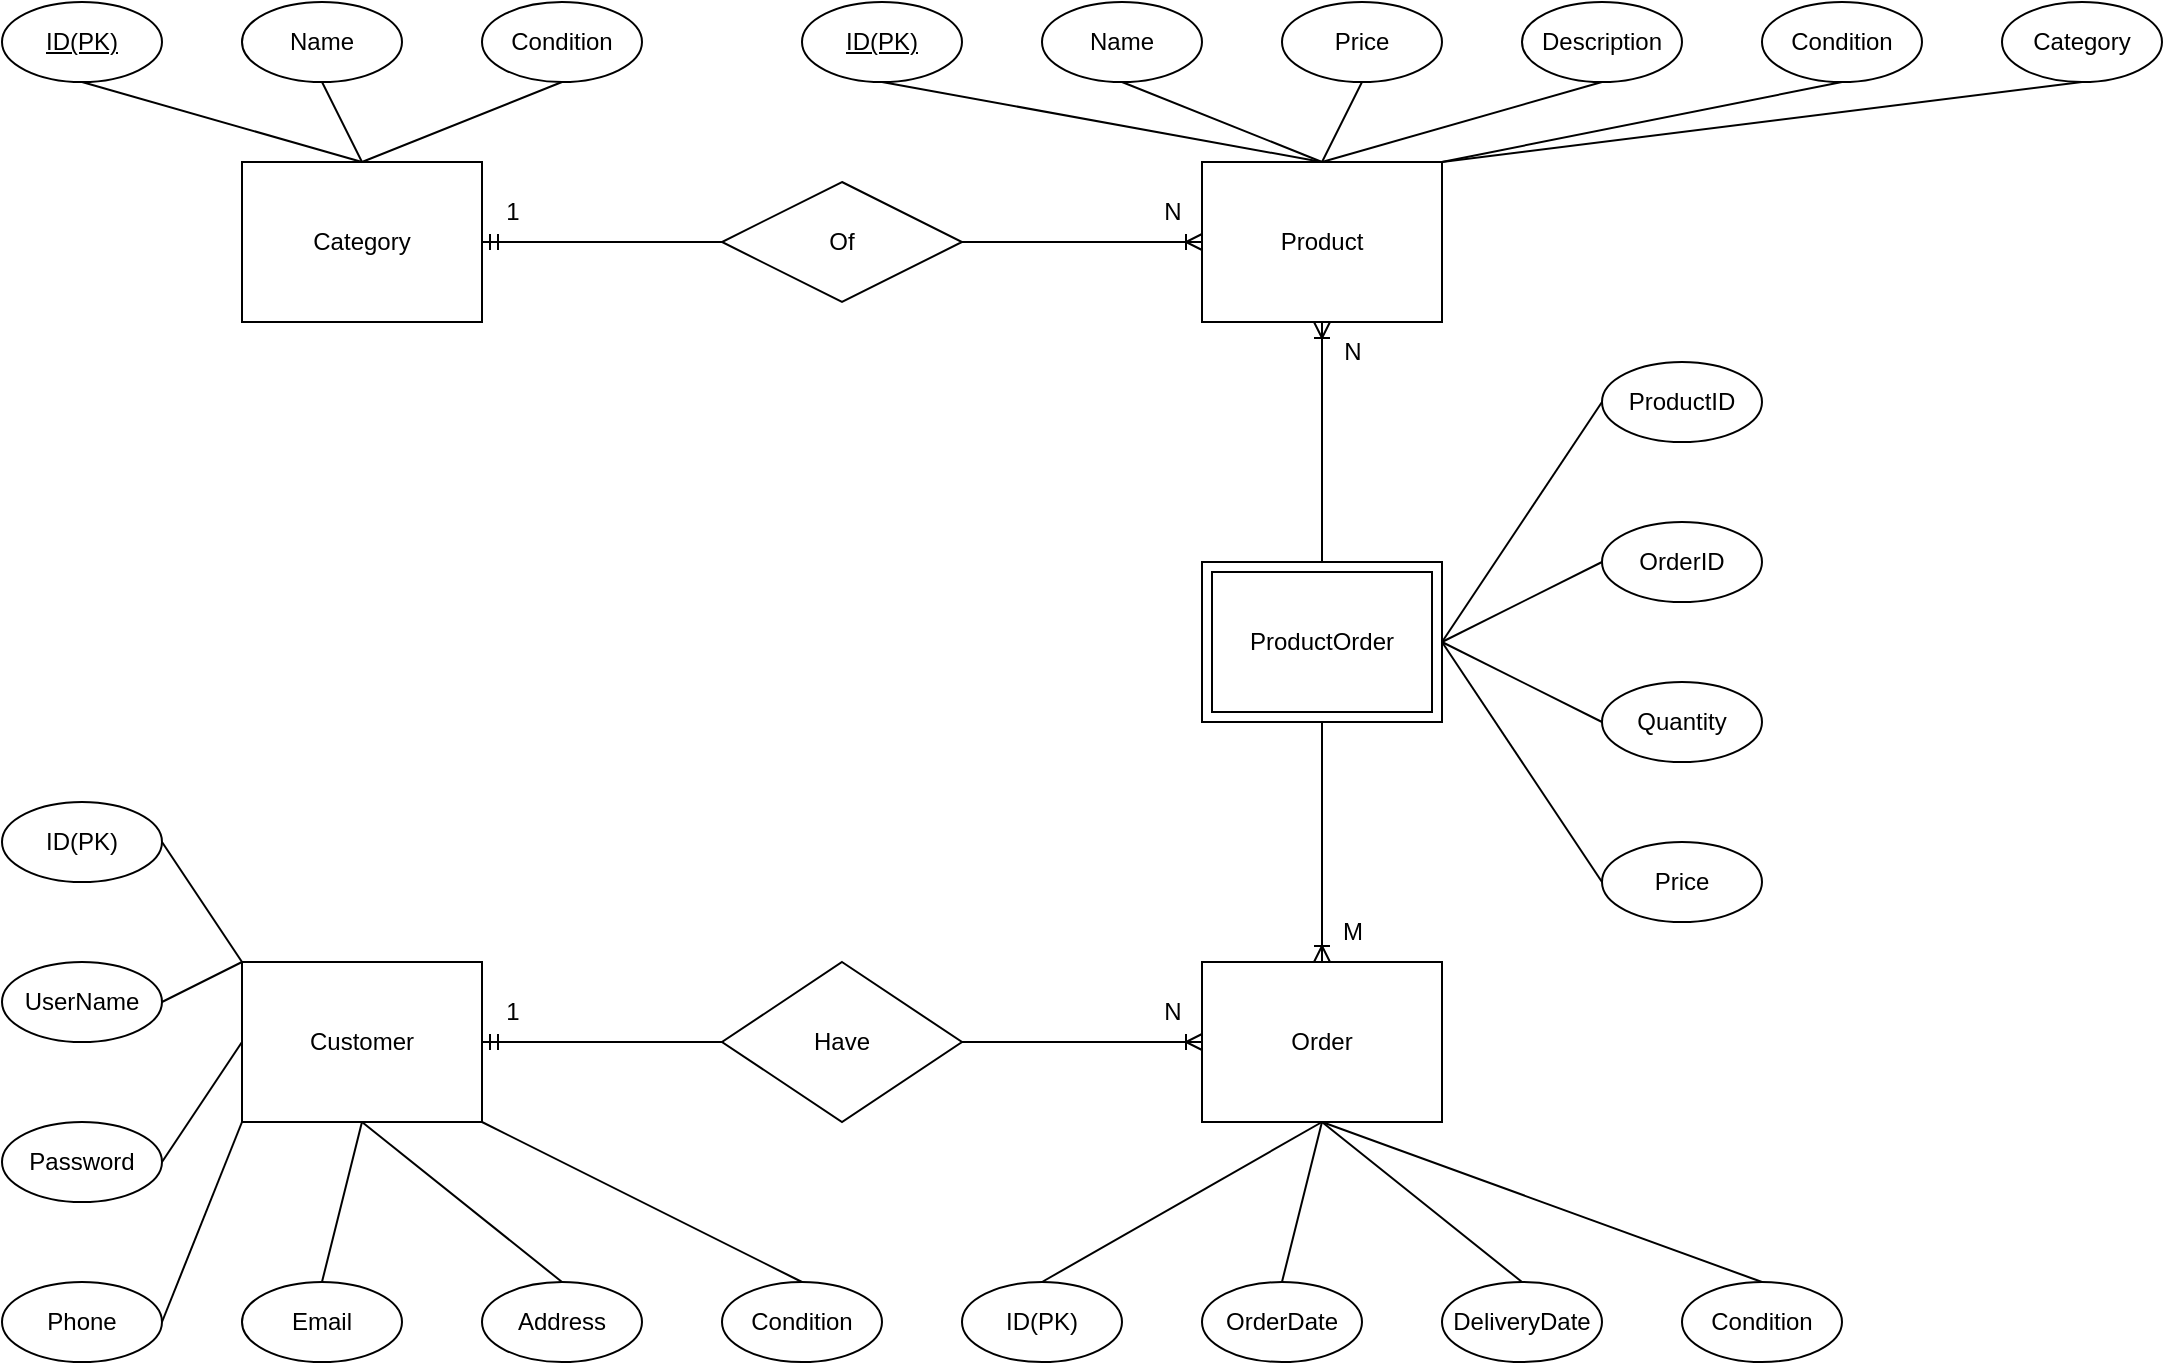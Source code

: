 <mxfile version="21.1.2" type="device">
  <diagram name="Page-1" id="16cJz2nbzOz5DumCCWAw">
    <mxGraphModel dx="1360" dy="743" grid="1" gridSize="10" guides="1" tooltips="1" connect="1" arrows="1" fold="1" page="1" pageScale="1" pageWidth="2339" pageHeight="3300" math="0" shadow="0">
      <root>
        <mxCell id="0" />
        <mxCell id="1" parent="0" />
        <mxCell id="ZVof9bOCmKglX_rqT6kN-1" value="Category" style="whiteSpace=wrap;html=1;align=center;direction=west;" vertex="1" parent="1">
          <mxGeometry x="120" y="80" width="120" height="80" as="geometry" />
        </mxCell>
        <mxCell id="ZVof9bOCmKglX_rqT6kN-16" value="Name" style="ellipse;whiteSpace=wrap;html=1;align=center;" vertex="1" parent="1">
          <mxGeometry x="120" width="80" height="40" as="geometry" />
        </mxCell>
        <mxCell id="ZVof9bOCmKglX_rqT6kN-17" value="Condition" style="ellipse;whiteSpace=wrap;html=1;align=center;" vertex="1" parent="1">
          <mxGeometry x="240" width="80" height="40" as="geometry" />
        </mxCell>
        <mxCell id="ZVof9bOCmKglX_rqT6kN-18" value="" style="endArrow=none;html=1;rounded=0;exitX=0.5;exitY=1;exitDx=0;exitDy=0;entryX=0.5;entryY=1;entryDx=0;entryDy=0;" edge="1" parent="1" target="ZVof9bOCmKglX_rqT6kN-1">
          <mxGeometry relative="1" as="geometry">
            <mxPoint x="40" y="40" as="sourcePoint" />
            <mxPoint x="220" y="120" as="targetPoint" />
          </mxGeometry>
        </mxCell>
        <mxCell id="ZVof9bOCmKglX_rqT6kN-19" value="" style="endArrow=none;html=1;rounded=0;exitX=0.5;exitY=1;exitDx=0;exitDy=0;" edge="1" parent="1" source="ZVof9bOCmKglX_rqT6kN-16">
          <mxGeometry relative="1" as="geometry">
            <mxPoint x="210" y="100" as="sourcePoint" />
            <mxPoint x="180" y="80" as="targetPoint" />
          </mxGeometry>
        </mxCell>
        <mxCell id="ZVof9bOCmKglX_rqT6kN-20" value="" style="endArrow=none;html=1;rounded=0;entryX=0.5;entryY=1;entryDx=0;entryDy=0;exitX=0.5;exitY=1;exitDx=0;exitDy=0;" edge="1" parent="1" source="ZVof9bOCmKglX_rqT6kN-1" target="ZVof9bOCmKglX_rqT6kN-17">
          <mxGeometry relative="1" as="geometry">
            <mxPoint x="260" y="120" as="sourcePoint" />
            <mxPoint x="420" y="120" as="targetPoint" />
          </mxGeometry>
        </mxCell>
        <mxCell id="ZVof9bOCmKglX_rqT6kN-23" value="Product" style="whiteSpace=wrap;html=1;" vertex="1" parent="1">
          <mxGeometry x="600" y="80" width="120" height="80" as="geometry" />
        </mxCell>
        <mxCell id="ZVof9bOCmKglX_rqT6kN-26" value="" style="edgeStyle=entityRelationEdgeStyle;fontSize=12;html=1;endArrow=ERoneToMany;rounded=0;entryX=0;entryY=0.5;entryDx=0;entryDy=0;exitX=1;exitY=0.5;exitDx=0;exitDy=0;" edge="1" parent="1" target="ZVof9bOCmKglX_rqT6kN-23">
          <mxGeometry width="100" height="100" relative="1" as="geometry">
            <mxPoint x="480" y="120" as="sourcePoint" />
            <mxPoint x="600" y="280" as="targetPoint" />
          </mxGeometry>
        </mxCell>
        <mxCell id="ZVof9bOCmKglX_rqT6kN-28" value="Name" style="ellipse;whiteSpace=wrap;html=1;align=center;" vertex="1" parent="1">
          <mxGeometry x="520" width="80" height="40" as="geometry" />
        </mxCell>
        <mxCell id="ZVof9bOCmKglX_rqT6kN-29" value="Price" style="ellipse;whiteSpace=wrap;html=1;align=center;" vertex="1" parent="1">
          <mxGeometry x="640" width="80" height="40" as="geometry" />
        </mxCell>
        <mxCell id="ZVof9bOCmKglX_rqT6kN-30" value="Description" style="ellipse;whiteSpace=wrap;html=1;align=center;" vertex="1" parent="1">
          <mxGeometry x="760" width="80" height="40" as="geometry" />
        </mxCell>
        <mxCell id="ZVof9bOCmKglX_rqT6kN-31" value="ID(PK)" style="ellipse;whiteSpace=wrap;html=1;align=center;fontStyle=4;" vertex="1" parent="1">
          <mxGeometry width="80" height="40" as="geometry" />
        </mxCell>
        <mxCell id="ZVof9bOCmKglX_rqT6kN-32" value="Condition" style="ellipse;whiteSpace=wrap;html=1;align=center;" vertex="1" parent="1">
          <mxGeometry x="880" width="80" height="40" as="geometry" />
        </mxCell>
        <mxCell id="ZVof9bOCmKglX_rqT6kN-34" value="Category" style="ellipse;whiteSpace=wrap;html=1;align=center;" vertex="1" parent="1">
          <mxGeometry x="1000" width="80" height="40" as="geometry" />
        </mxCell>
        <mxCell id="ZVof9bOCmKglX_rqT6kN-38" value="" style="endArrow=none;html=1;rounded=0;exitX=0.5;exitY=1;exitDx=0;exitDy=0;entryX=0.5;entryY=0;entryDx=0;entryDy=0;" edge="1" parent="1" target="ZVof9bOCmKglX_rqT6kN-23">
          <mxGeometry relative="1" as="geometry">
            <mxPoint x="440" y="40" as="sourcePoint" />
            <mxPoint x="620" y="60" as="targetPoint" />
          </mxGeometry>
        </mxCell>
        <mxCell id="ZVof9bOCmKglX_rqT6kN-39" value="" style="endArrow=none;html=1;rounded=0;exitX=0.5;exitY=1;exitDx=0;exitDy=0;entryX=0.5;entryY=0;entryDx=0;entryDy=0;" edge="1" parent="1" source="ZVof9bOCmKglX_rqT6kN-28" target="ZVof9bOCmKglX_rqT6kN-23">
          <mxGeometry relative="1" as="geometry">
            <mxPoint x="600" y="60" as="sourcePoint" />
            <mxPoint x="760" y="60" as="targetPoint" />
          </mxGeometry>
        </mxCell>
        <mxCell id="ZVof9bOCmKglX_rqT6kN-40" value="" style="endArrow=none;html=1;rounded=0;exitX=0.5;exitY=1;exitDx=0;exitDy=0;entryX=0.5;entryY=0;entryDx=0;entryDy=0;" edge="1" parent="1" source="ZVof9bOCmKglX_rqT6kN-29" target="ZVof9bOCmKglX_rqT6kN-23">
          <mxGeometry relative="1" as="geometry">
            <mxPoint x="650" y="60" as="sourcePoint" />
            <mxPoint x="810" y="60" as="targetPoint" />
          </mxGeometry>
        </mxCell>
        <mxCell id="ZVof9bOCmKglX_rqT6kN-41" value="" style="endArrow=none;html=1;rounded=0;entryX=0.5;entryY=1;entryDx=0;entryDy=0;exitX=0.5;exitY=0;exitDx=0;exitDy=0;" edge="1" parent="1" source="ZVof9bOCmKglX_rqT6kN-23" target="ZVof9bOCmKglX_rqT6kN-30">
          <mxGeometry relative="1" as="geometry">
            <mxPoint x="730" y="70" as="sourcePoint" />
            <mxPoint x="890" y="70" as="targetPoint" />
          </mxGeometry>
        </mxCell>
        <mxCell id="ZVof9bOCmKglX_rqT6kN-42" value="" style="endArrow=none;html=1;rounded=0;exitX=1;exitY=0;exitDx=0;exitDy=0;entryX=0.5;entryY=1;entryDx=0;entryDy=0;" edge="1" parent="1" source="ZVof9bOCmKglX_rqT6kN-23" target="ZVof9bOCmKglX_rqT6kN-32">
          <mxGeometry relative="1" as="geometry">
            <mxPoint x="770" y="70" as="sourcePoint" />
            <mxPoint x="930" y="70" as="targetPoint" />
          </mxGeometry>
        </mxCell>
        <mxCell id="ZVof9bOCmKglX_rqT6kN-43" value="" style="endArrow=none;html=1;rounded=0;exitX=1;exitY=0;exitDx=0;exitDy=0;entryX=0.5;entryY=1;entryDx=0;entryDy=0;" edge="1" parent="1" source="ZVof9bOCmKglX_rqT6kN-23" target="ZVof9bOCmKglX_rqT6kN-34">
          <mxGeometry relative="1" as="geometry">
            <mxPoint x="900" y="80" as="sourcePoint" />
            <mxPoint x="1060" y="80" as="targetPoint" />
          </mxGeometry>
        </mxCell>
        <mxCell id="ZVof9bOCmKglX_rqT6kN-44" value="ID(PK)" style="ellipse;whiteSpace=wrap;html=1;align=center;fontStyle=4;" vertex="1" parent="1">
          <mxGeometry x="400" width="80" height="40" as="geometry" />
        </mxCell>
        <mxCell id="ZVof9bOCmKglX_rqT6kN-45" value="Customer" style="whiteSpace=wrap;html=1;align=center;" vertex="1" parent="1">
          <mxGeometry x="120" y="480" width="120" height="80" as="geometry" />
        </mxCell>
        <mxCell id="ZVof9bOCmKglX_rqT6kN-47" value="Order" style="whiteSpace=wrap;html=1;align=center;" vertex="1" parent="1">
          <mxGeometry x="600" y="480" width="120" height="80" as="geometry" />
        </mxCell>
        <mxCell id="ZVof9bOCmKglX_rqT6kN-49" value="Have" style="shape=rhombus;perimeter=rhombusPerimeter;whiteSpace=wrap;html=1;align=center;" vertex="1" parent="1">
          <mxGeometry x="360" y="480" width="120" height="80" as="geometry" />
        </mxCell>
        <mxCell id="ZVof9bOCmKglX_rqT6kN-50" value="Of" style="shape=rhombus;perimeter=rhombusPerimeter;whiteSpace=wrap;html=1;align=center;" vertex="1" parent="1">
          <mxGeometry x="360" y="90" width="120" height="60" as="geometry" />
        </mxCell>
        <mxCell id="ZVof9bOCmKglX_rqT6kN-52" value="" style="edgeStyle=entityRelationEdgeStyle;fontSize=12;html=1;endArrow=ERmandOne;rounded=0;entryX=0;entryY=0.5;entryDx=0;entryDy=0;exitX=0;exitY=0.5;exitDx=0;exitDy=0;" edge="1" parent="1" source="ZVof9bOCmKglX_rqT6kN-50" target="ZVof9bOCmKglX_rqT6kN-1">
          <mxGeometry width="100" height="100" relative="1" as="geometry">
            <mxPoint x="250" y="250" as="sourcePoint" />
            <mxPoint x="350" y="150" as="targetPoint" />
          </mxGeometry>
        </mxCell>
        <mxCell id="ZVof9bOCmKglX_rqT6kN-53" value="ID(PK)" style="ellipse;whiteSpace=wrap;html=1;align=center;" vertex="1" parent="1">
          <mxGeometry y="400" width="80" height="40" as="geometry" />
        </mxCell>
        <mxCell id="ZVof9bOCmKglX_rqT6kN-54" value="UserName" style="ellipse;whiteSpace=wrap;html=1;align=center;" vertex="1" parent="1">
          <mxGeometry y="480" width="80" height="40" as="geometry" />
        </mxCell>
        <mxCell id="ZVof9bOCmKglX_rqT6kN-55" value="Password" style="ellipse;whiteSpace=wrap;html=1;align=center;" vertex="1" parent="1">
          <mxGeometry y="560" width="80" height="40" as="geometry" />
        </mxCell>
        <mxCell id="ZVof9bOCmKglX_rqT6kN-56" value="Phone" style="ellipse;whiteSpace=wrap;html=1;align=center;" vertex="1" parent="1">
          <mxGeometry y="640" width="80" height="40" as="geometry" />
        </mxCell>
        <mxCell id="ZVof9bOCmKglX_rqT6kN-57" value="Email" style="ellipse;whiteSpace=wrap;html=1;align=center;" vertex="1" parent="1">
          <mxGeometry x="120" y="640" width="80" height="40" as="geometry" />
        </mxCell>
        <mxCell id="ZVof9bOCmKglX_rqT6kN-58" value="Address" style="ellipse;whiteSpace=wrap;html=1;align=center;" vertex="1" parent="1">
          <mxGeometry x="240" y="640" width="80" height="40" as="geometry" />
        </mxCell>
        <mxCell id="ZVof9bOCmKglX_rqT6kN-59" value="Condition" style="ellipse;whiteSpace=wrap;html=1;align=center;" vertex="1" parent="1">
          <mxGeometry x="360" y="640" width="80" height="40" as="geometry" />
        </mxCell>
        <mxCell id="ZVof9bOCmKglX_rqT6kN-60" value="" style="endArrow=none;html=1;rounded=0;exitX=1;exitY=0.5;exitDx=0;exitDy=0;entryX=0;entryY=0;entryDx=0;entryDy=0;" edge="1" parent="1" source="ZVof9bOCmKglX_rqT6kN-53" target="ZVof9bOCmKglX_rqT6kN-45">
          <mxGeometry relative="1" as="geometry">
            <mxPoint x="90" y="430" as="sourcePoint" />
            <mxPoint x="250" y="430" as="targetPoint" />
          </mxGeometry>
        </mxCell>
        <mxCell id="ZVof9bOCmKglX_rqT6kN-61" value="" style="endArrow=none;html=1;rounded=0;exitX=1;exitY=0.5;exitDx=0;exitDy=0;entryX=0;entryY=0;entryDx=0;entryDy=0;" edge="1" parent="1" source="ZVof9bOCmKglX_rqT6kN-54" target="ZVof9bOCmKglX_rqT6kN-45">
          <mxGeometry relative="1" as="geometry">
            <mxPoint y="540" as="sourcePoint" />
            <mxPoint x="160" y="540" as="targetPoint" />
          </mxGeometry>
        </mxCell>
        <mxCell id="ZVof9bOCmKglX_rqT6kN-62" value="" style="endArrow=none;html=1;rounded=0;exitX=1;exitY=0.5;exitDx=0;exitDy=0;entryX=0;entryY=0.5;entryDx=0;entryDy=0;" edge="1" parent="1" source="ZVof9bOCmKglX_rqT6kN-55" target="ZVof9bOCmKglX_rqT6kN-45">
          <mxGeometry relative="1" as="geometry">
            <mxPoint x="100" y="590" as="sourcePoint" />
            <mxPoint x="260" y="590" as="targetPoint" />
          </mxGeometry>
        </mxCell>
        <mxCell id="ZVof9bOCmKglX_rqT6kN-63" value="" style="endArrow=none;html=1;rounded=0;exitX=1;exitY=0.5;exitDx=0;exitDy=0;entryX=0;entryY=1;entryDx=0;entryDy=0;" edge="1" parent="1" source="ZVof9bOCmKglX_rqT6kN-56" target="ZVof9bOCmKglX_rqT6kN-45">
          <mxGeometry relative="1" as="geometry">
            <mxPoint x="110" y="600" as="sourcePoint" />
            <mxPoint x="270" y="600" as="targetPoint" />
          </mxGeometry>
        </mxCell>
        <mxCell id="ZVof9bOCmKglX_rqT6kN-64" value="" style="endArrow=none;html=1;rounded=0;exitX=0.5;exitY=0;exitDx=0;exitDy=0;entryX=0.5;entryY=1;entryDx=0;entryDy=0;" edge="1" parent="1" source="ZVof9bOCmKglX_rqT6kN-57" target="ZVof9bOCmKglX_rqT6kN-45">
          <mxGeometry relative="1" as="geometry">
            <mxPoint x="150" y="600" as="sourcePoint" />
            <mxPoint x="310" y="600" as="targetPoint" />
          </mxGeometry>
        </mxCell>
        <mxCell id="ZVof9bOCmKglX_rqT6kN-65" value="" style="endArrow=none;html=1;rounded=0;exitX=0.5;exitY=1;exitDx=0;exitDy=0;entryX=0.5;entryY=0;entryDx=0;entryDy=0;" edge="1" parent="1" source="ZVof9bOCmKglX_rqT6kN-45" target="ZVof9bOCmKglX_rqT6kN-58">
          <mxGeometry relative="1" as="geometry">
            <mxPoint x="200" y="600" as="sourcePoint" />
            <mxPoint x="360" y="600" as="targetPoint" />
          </mxGeometry>
        </mxCell>
        <mxCell id="ZVof9bOCmKglX_rqT6kN-66" value="" style="endArrow=none;html=1;rounded=0;exitX=1;exitY=1;exitDx=0;exitDy=0;entryX=0.5;entryY=0;entryDx=0;entryDy=0;" edge="1" parent="1" source="ZVof9bOCmKglX_rqT6kN-45" target="ZVof9bOCmKglX_rqT6kN-59">
          <mxGeometry relative="1" as="geometry">
            <mxPoint x="270" y="590" as="sourcePoint" />
            <mxPoint x="430" y="590" as="targetPoint" />
          </mxGeometry>
        </mxCell>
        <mxCell id="ZVof9bOCmKglX_rqT6kN-75" value="1" style="text;html=1;align=center;verticalAlign=middle;resizable=0;points=[];autosize=1;strokeColor=none;fillColor=none;" vertex="1" parent="1">
          <mxGeometry x="240" y="90" width="30" height="30" as="geometry" />
        </mxCell>
        <mxCell id="ZVof9bOCmKglX_rqT6kN-76" value="N" style="text;html=1;align=center;verticalAlign=middle;resizable=0;points=[];autosize=1;strokeColor=none;fillColor=none;" vertex="1" parent="1">
          <mxGeometry x="570" y="90" width="30" height="30" as="geometry" />
        </mxCell>
        <mxCell id="ZVof9bOCmKglX_rqT6kN-78" value="" style="fontSize=12;html=1;endArrow=ERoneToMany;rounded=0;entryX=0.5;entryY=1;entryDx=0;entryDy=0;" edge="1" parent="1" target="ZVof9bOCmKglX_rqT6kN-23">
          <mxGeometry width="100" height="100" relative="1" as="geometry">
            <mxPoint x="660" y="280" as="sourcePoint" />
            <mxPoint x="640" y="200" as="targetPoint" />
          </mxGeometry>
        </mxCell>
        <mxCell id="ZVof9bOCmKglX_rqT6kN-79" value="" style="fontSize=12;html=1;endArrow=ERoneToMany;rounded=0;entryX=0.5;entryY=0;entryDx=0;entryDy=0;exitX=0.5;exitY=1;exitDx=0;exitDy=0;" edge="1" parent="1" target="ZVof9bOCmKglX_rqT6kN-47">
          <mxGeometry width="100" height="100" relative="1" as="geometry">
            <mxPoint x="660" y="360" as="sourcePoint" />
            <mxPoint x="590" y="370" as="targetPoint" />
          </mxGeometry>
        </mxCell>
        <mxCell id="ZVof9bOCmKglX_rqT6kN-80" value="N" style="text;html=1;align=center;verticalAlign=middle;resizable=0;points=[];autosize=1;strokeColor=none;fillColor=none;" vertex="1" parent="1">
          <mxGeometry x="660" y="160" width="30" height="30" as="geometry" />
        </mxCell>
        <mxCell id="ZVof9bOCmKglX_rqT6kN-81" value="M" style="text;html=1;align=center;verticalAlign=middle;resizable=0;points=[];autosize=1;strokeColor=none;fillColor=none;" vertex="1" parent="1">
          <mxGeometry x="660" y="450" width="30" height="30" as="geometry" />
        </mxCell>
        <mxCell id="ZVof9bOCmKglX_rqT6kN-82" value="" style="fontSize=12;html=1;endArrow=ERoneToMany;rounded=0;entryX=0;entryY=0.5;entryDx=0;entryDy=0;exitX=1;exitY=0.5;exitDx=0;exitDy=0;" edge="1" parent="1" source="ZVof9bOCmKglX_rqT6kN-49" target="ZVof9bOCmKglX_rqT6kN-47">
          <mxGeometry width="100" height="100" relative="1" as="geometry">
            <mxPoint x="370" y="430" as="sourcePoint" />
            <mxPoint x="470" y="330" as="targetPoint" />
          </mxGeometry>
        </mxCell>
        <mxCell id="ZVof9bOCmKglX_rqT6kN-83" value="" style="fontSize=12;html=1;endArrow=ERmandOne;rounded=0;entryX=1;entryY=0.5;entryDx=0;entryDy=0;exitX=0;exitY=0.5;exitDx=0;exitDy=0;" edge="1" parent="1" source="ZVof9bOCmKglX_rqT6kN-49" target="ZVof9bOCmKglX_rqT6kN-45">
          <mxGeometry width="100" height="100" relative="1" as="geometry">
            <mxPoint x="290" y="450" as="sourcePoint" />
            <mxPoint x="390" y="350" as="targetPoint" />
          </mxGeometry>
        </mxCell>
        <mxCell id="ZVof9bOCmKglX_rqT6kN-84" value="ID(PK)" style="ellipse;whiteSpace=wrap;html=1;align=center;" vertex="1" parent="1">
          <mxGeometry x="480" y="640" width="80" height="40" as="geometry" />
        </mxCell>
        <mxCell id="ZVof9bOCmKglX_rqT6kN-85" value="OrderDate" style="ellipse;whiteSpace=wrap;html=1;align=center;" vertex="1" parent="1">
          <mxGeometry x="600" y="640" width="80" height="40" as="geometry" />
        </mxCell>
        <mxCell id="ZVof9bOCmKglX_rqT6kN-86" value="DeliveryDate" style="ellipse;whiteSpace=wrap;html=1;align=center;" vertex="1" parent="1">
          <mxGeometry x="720" y="640" width="80" height="40" as="geometry" />
        </mxCell>
        <mxCell id="ZVof9bOCmKglX_rqT6kN-87" value="Condition" style="ellipse;whiteSpace=wrap;html=1;align=center;" vertex="1" parent="1">
          <mxGeometry x="840" y="640" width="80" height="40" as="geometry" />
        </mxCell>
        <mxCell id="ZVof9bOCmKglX_rqT6kN-88" value="" style="endArrow=none;html=1;rounded=0;entryX=0.5;entryY=1;entryDx=0;entryDy=0;exitX=0.5;exitY=0;exitDx=0;exitDy=0;" edge="1" parent="1" source="ZVof9bOCmKglX_rqT6kN-84" target="ZVof9bOCmKglX_rqT6kN-47">
          <mxGeometry relative="1" as="geometry">
            <mxPoint x="500" y="590" as="sourcePoint" />
            <mxPoint x="660" y="590" as="targetPoint" />
          </mxGeometry>
        </mxCell>
        <mxCell id="ZVof9bOCmKglX_rqT6kN-89" value="" style="endArrow=none;html=1;rounded=0;entryX=0.5;entryY=1;entryDx=0;entryDy=0;exitX=0.5;exitY=0;exitDx=0;exitDy=0;" edge="1" parent="1" source="ZVof9bOCmKglX_rqT6kN-85" target="ZVof9bOCmKglX_rqT6kN-47">
          <mxGeometry relative="1" as="geometry">
            <mxPoint x="610" y="610" as="sourcePoint" />
            <mxPoint x="770" y="610" as="targetPoint" />
          </mxGeometry>
        </mxCell>
        <mxCell id="ZVof9bOCmKglX_rqT6kN-90" value="" style="endArrow=none;html=1;rounded=0;exitX=0.5;exitY=1;exitDx=0;exitDy=0;entryX=0.5;entryY=0;entryDx=0;entryDy=0;" edge="1" parent="1" source="ZVof9bOCmKglX_rqT6kN-47" target="ZVof9bOCmKglX_rqT6kN-86">
          <mxGeometry relative="1" as="geometry">
            <mxPoint x="690" y="590" as="sourcePoint" />
            <mxPoint x="850" y="590" as="targetPoint" />
          </mxGeometry>
        </mxCell>
        <mxCell id="ZVof9bOCmKglX_rqT6kN-91" value="" style="endArrow=none;html=1;rounded=0;exitX=0.5;exitY=1;exitDx=0;exitDy=0;entryX=0.5;entryY=0;entryDx=0;entryDy=0;" edge="1" parent="1" source="ZVof9bOCmKglX_rqT6kN-47" target="ZVof9bOCmKglX_rqT6kN-87">
          <mxGeometry relative="1" as="geometry">
            <mxPoint x="740" y="580" as="sourcePoint" />
            <mxPoint x="900" y="580" as="targetPoint" />
          </mxGeometry>
        </mxCell>
        <mxCell id="ZVof9bOCmKglX_rqT6kN-92" value="N" style="text;html=1;align=center;verticalAlign=middle;resizable=0;points=[];autosize=1;strokeColor=none;fillColor=none;" vertex="1" parent="1">
          <mxGeometry x="570" y="490" width="30" height="30" as="geometry" />
        </mxCell>
        <mxCell id="ZVof9bOCmKglX_rqT6kN-93" value="1" style="text;html=1;align=center;verticalAlign=middle;resizable=0;points=[];autosize=1;strokeColor=none;fillColor=none;" vertex="1" parent="1">
          <mxGeometry x="240" y="490" width="30" height="30" as="geometry" />
        </mxCell>
        <mxCell id="ZVof9bOCmKglX_rqT6kN-94" value="ProductOrder" style="shape=ext;margin=3;double=1;whiteSpace=wrap;html=1;align=center;" vertex="1" parent="1">
          <mxGeometry x="600" y="280" width="120" height="80" as="geometry" />
        </mxCell>
        <mxCell id="ZVof9bOCmKglX_rqT6kN-98" value="Quantity" style="ellipse;whiteSpace=wrap;html=1;align=center;" vertex="1" parent="1">
          <mxGeometry x="800" y="340" width="80" height="40" as="geometry" />
        </mxCell>
        <mxCell id="ZVof9bOCmKglX_rqT6kN-99" value="Price" style="ellipse;whiteSpace=wrap;html=1;align=center;" vertex="1" parent="1">
          <mxGeometry x="800" y="420" width="80" height="40" as="geometry" />
        </mxCell>
        <mxCell id="ZVof9bOCmKglX_rqT6kN-103" value="OrderID" style="ellipse;whiteSpace=wrap;html=1;align=center;" vertex="1" parent="1">
          <mxGeometry x="800" y="260" width="80" height="40" as="geometry" />
        </mxCell>
        <mxCell id="ZVof9bOCmKglX_rqT6kN-104" value="" style="endArrow=none;html=1;rounded=0;entryX=0;entryY=0.5;entryDx=0;entryDy=0;exitX=1;exitY=0.5;exitDx=0;exitDy=0;" edge="1" parent="1" source="ZVof9bOCmKglX_rqT6kN-94">
          <mxGeometry relative="1" as="geometry">
            <mxPoint x="670" y="230" as="sourcePoint" />
            <mxPoint x="800" y="200" as="targetPoint" />
          </mxGeometry>
        </mxCell>
        <mxCell id="ZVof9bOCmKglX_rqT6kN-105" value="" style="endArrow=none;html=1;rounded=0;entryX=0;entryY=0.5;entryDx=0;entryDy=0;exitX=1;exitY=0.5;exitDx=0;exitDy=0;" edge="1" parent="1" source="ZVof9bOCmKglX_rqT6kN-94" target="ZVof9bOCmKglX_rqT6kN-103">
          <mxGeometry relative="1" as="geometry">
            <mxPoint x="720" y="320" as="sourcePoint" />
            <mxPoint x="880" y="320" as="targetPoint" />
          </mxGeometry>
        </mxCell>
        <mxCell id="ZVof9bOCmKglX_rqT6kN-106" value="" style="endArrow=none;html=1;rounded=0;entryX=0;entryY=0.5;entryDx=0;entryDy=0;exitX=1;exitY=0.5;exitDx=0;exitDy=0;" edge="1" parent="1" source="ZVof9bOCmKglX_rqT6kN-94" target="ZVof9bOCmKglX_rqT6kN-98">
          <mxGeometry relative="1" as="geometry">
            <mxPoint x="670" y="410" as="sourcePoint" />
            <mxPoint x="830" y="410" as="targetPoint" />
          </mxGeometry>
        </mxCell>
        <mxCell id="ZVof9bOCmKglX_rqT6kN-107" value="" style="endArrow=none;html=1;rounded=0;entryX=0;entryY=0.5;entryDx=0;entryDy=0;exitX=1;exitY=0.5;exitDx=0;exitDy=0;" edge="1" parent="1" source="ZVof9bOCmKglX_rqT6kN-94" target="ZVof9bOCmKglX_rqT6kN-99">
          <mxGeometry relative="1" as="geometry">
            <mxPoint x="650" y="410" as="sourcePoint" />
            <mxPoint x="810" y="410" as="targetPoint" />
          </mxGeometry>
        </mxCell>
        <mxCell id="ZVof9bOCmKglX_rqT6kN-109" value="ProductID" style="ellipse;whiteSpace=wrap;html=1;align=center;" vertex="1" parent="1">
          <mxGeometry x="800" y="180" width="80" height="40" as="geometry" />
        </mxCell>
      </root>
    </mxGraphModel>
  </diagram>
</mxfile>
